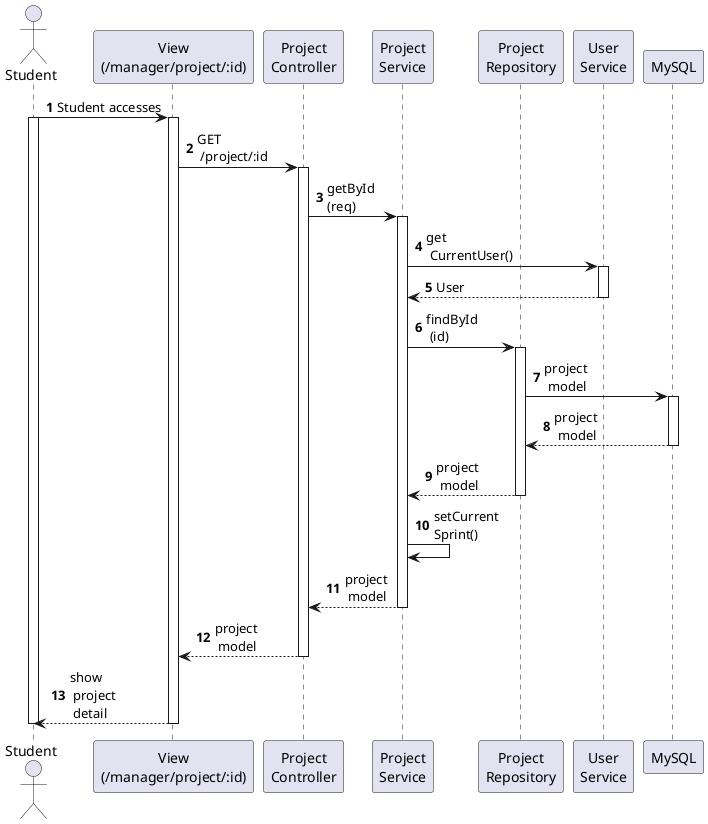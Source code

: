 @startuml
autonumber

actor Student as SV
participant "View\n(/manager/project/:id)" as View
participant "Project\nController" as Controller
participant "Project\nService" as Service
participant "Project\nRepository" as Repo
participant "User\nService" as UService
participant "MySQL" as MySQL

SV -> View : Student accesses
activate SV

activate View
View -> Controller : GET \n /project/:id

activate Controller
Controller -> Service : getById\n(req)

activate Service
Service -> UService : get \n CurrentUser()
activate UService
UService --> Service :  User
deactivate UService

Service -> Repo : findById \n (id)
activate Repo
Repo -> MySQL : project \n model
activate MySQL
MySQL --> Repo : project \n model
deactivate MySQL
Repo --> Service : project \n model
deactivate Repo

Service -> Service: setCurrent\nSprint()

Service --> Controller :  project \n model
deactivate Service

Controller --> View :  project \n model
deactivate Controller
View --> SV : show \n project \n detail

deactivate View
deactivate SV
@enduml
